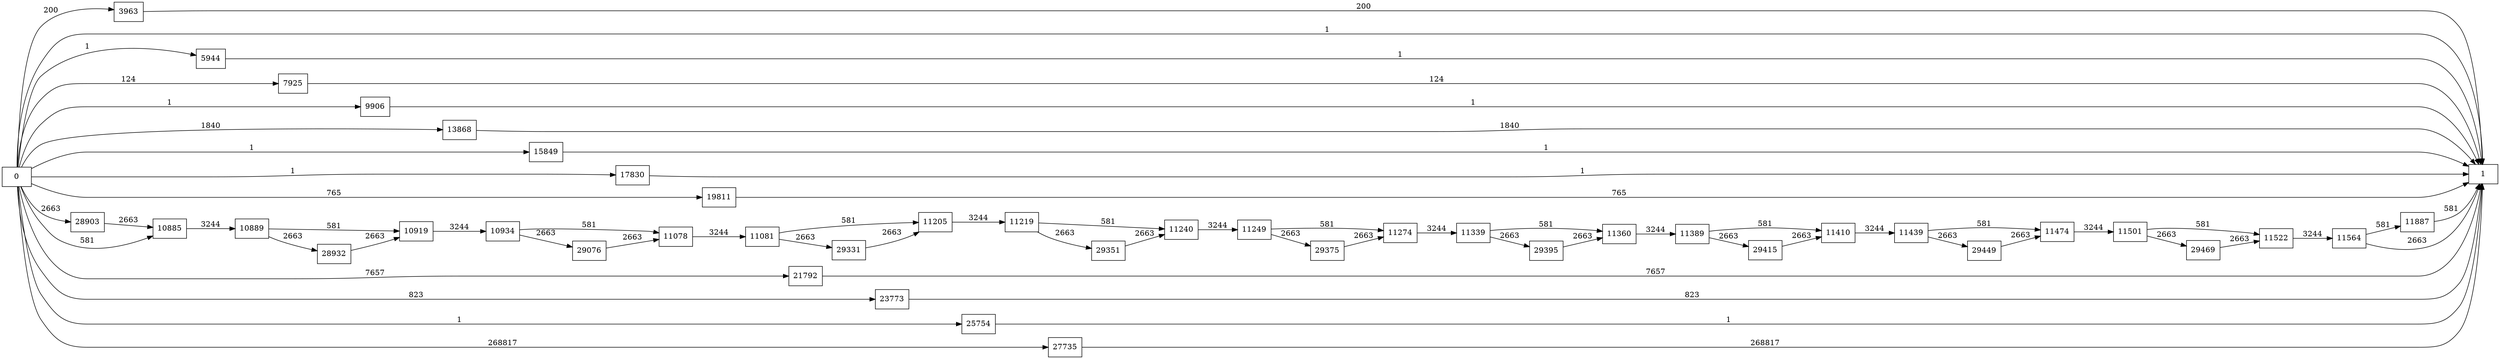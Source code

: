 digraph {
	graph [rankdir=LR]
	node [shape=rectangle]
	3963 -> 1 [label=200]
	5944 -> 1 [label=1]
	7925 -> 1 [label=124]
	9906 -> 1 [label=1]
	10885 -> 10889 [label=3244]
	10889 -> 10919 [label=581]
	10889 -> 28932 [label=2663]
	10919 -> 10934 [label=3244]
	10934 -> 11078 [label=581]
	10934 -> 29076 [label=2663]
	11078 -> 11081 [label=3244]
	11081 -> 11205 [label=581]
	11081 -> 29331 [label=2663]
	11205 -> 11219 [label=3244]
	11219 -> 11240 [label=581]
	11219 -> 29351 [label=2663]
	11240 -> 11249 [label=3244]
	11249 -> 11274 [label=581]
	11249 -> 29375 [label=2663]
	11274 -> 11339 [label=3244]
	11339 -> 11360 [label=581]
	11339 -> 29395 [label=2663]
	11360 -> 11389 [label=3244]
	11389 -> 11410 [label=581]
	11389 -> 29415 [label=2663]
	11410 -> 11439 [label=3244]
	11439 -> 11474 [label=581]
	11439 -> 29449 [label=2663]
	11474 -> 11501 [label=3244]
	11501 -> 11522 [label=581]
	11501 -> 29469 [label=2663]
	11522 -> 11564 [label=3244]
	11564 -> 1 [label=2663]
	11564 -> 11887 [label=581]
	11887 -> 1 [label=581]
	13868 -> 1 [label=1840]
	15849 -> 1 [label=1]
	17830 -> 1 [label=1]
	19811 -> 1 [label=765]
	21792 -> 1 [label=7657]
	23773 -> 1 [label=823]
	25754 -> 1 [label=1]
	27735 -> 1 [label=268817]
	28903 -> 10885 [label=2663]
	28932 -> 10919 [label=2663]
	29076 -> 11078 [label=2663]
	29331 -> 11205 [label=2663]
	29351 -> 11240 [label=2663]
	29375 -> 11274 [label=2663]
	29395 -> 11360 [label=2663]
	29415 -> 11410 [label=2663]
	29449 -> 11474 [label=2663]
	29469 -> 11522 [label=2663]
	0 -> 1 [label=1]
	0 -> 3963 [label=200]
	0 -> 5944 [label=1]
	0 -> 7925 [label=124]
	0 -> 9906 [label=1]
	0 -> 10885 [label=581]
	0 -> 13868 [label=1840]
	0 -> 15849 [label=1]
	0 -> 17830 [label=1]
	0 -> 19811 [label=765]
	0 -> 21792 [label=7657]
	0 -> 23773 [label=823]
	0 -> 25754 [label=1]
	0 -> 27735 [label=268817]
	0 -> 28903 [label=2663]
}
